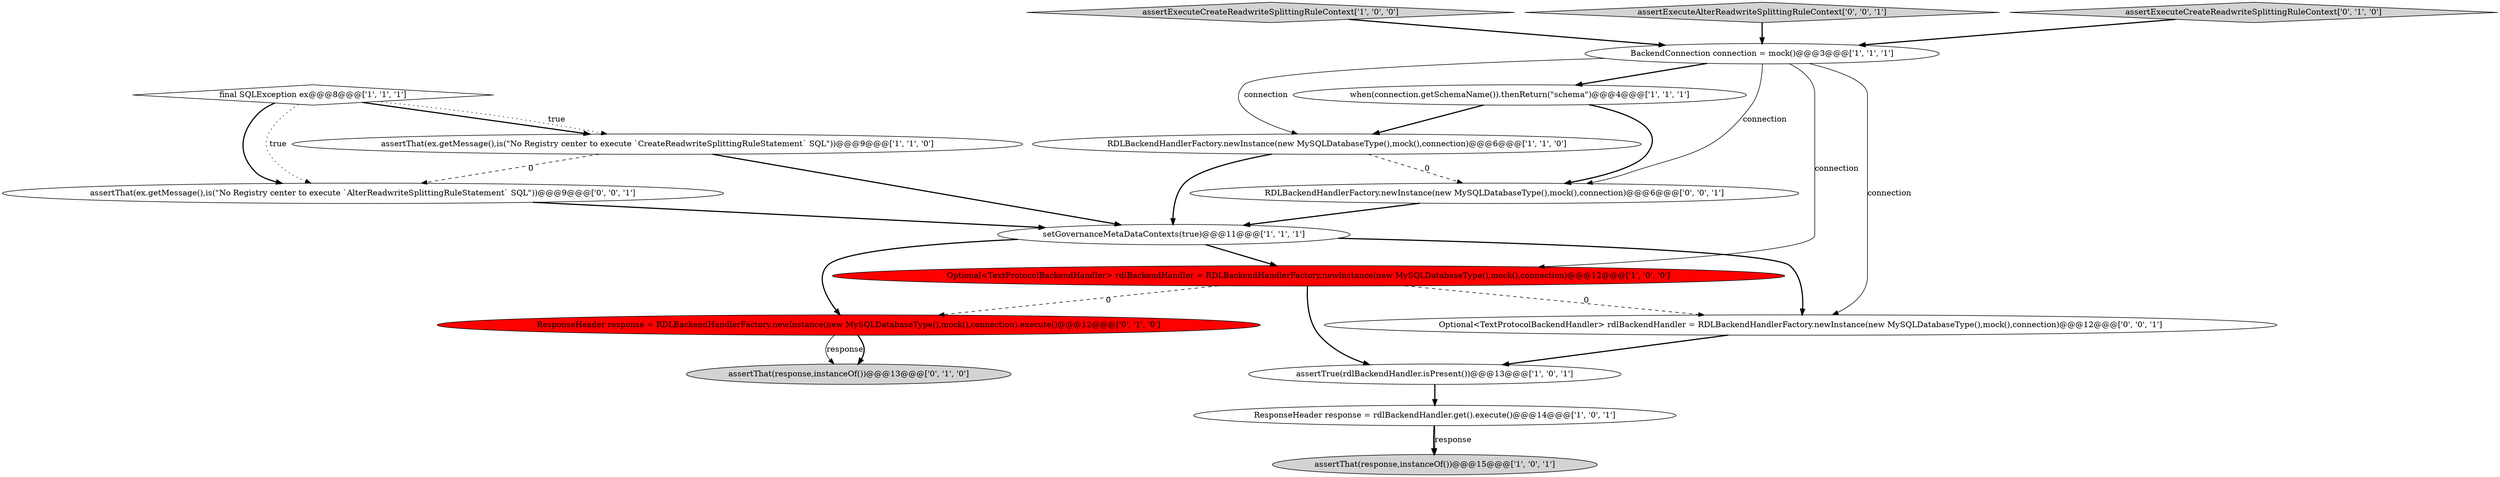 digraph {
8 [style = filled, label = "when(connection.getSchemaName()).thenReturn(\"schema\")@@@4@@@['1', '1', '1']", fillcolor = white, shape = ellipse image = "AAA0AAABBB1BBB"];
1 [style = filled, label = "assertThat(response,instanceOf())@@@15@@@['1', '0', '1']", fillcolor = lightgray, shape = ellipse image = "AAA0AAABBB1BBB"];
15 [style = filled, label = "assertThat(ex.getMessage(),is(\"No Registry center to execute `AlterReadwriteSplittingRuleStatement` SQL\"))@@@9@@@['0', '0', '1']", fillcolor = white, shape = ellipse image = "AAA0AAABBB3BBB"];
4 [style = filled, label = "ResponseHeader response = rdlBackendHandler.get().execute()@@@14@@@['1', '0', '1']", fillcolor = white, shape = ellipse image = "AAA0AAABBB1BBB"];
3 [style = filled, label = "final SQLException ex@@@8@@@['1', '1', '1']", fillcolor = white, shape = diamond image = "AAA0AAABBB1BBB"];
2 [style = filled, label = "assertExecuteCreateReadwriteSplittingRuleContext['1', '0', '0']", fillcolor = lightgray, shape = diamond image = "AAA0AAABBB1BBB"];
10 [style = filled, label = "assertTrue(rdlBackendHandler.isPresent())@@@13@@@['1', '0', '1']", fillcolor = white, shape = ellipse image = "AAA0AAABBB1BBB"];
11 [style = filled, label = "ResponseHeader response = RDLBackendHandlerFactory.newInstance(new MySQLDatabaseType(),mock(),connection).execute()@@@12@@@['0', '1', '0']", fillcolor = red, shape = ellipse image = "AAA1AAABBB2BBB"];
14 [style = filled, label = "assertExecuteAlterReadwriteSplittingRuleContext['0', '0', '1']", fillcolor = lightgray, shape = diamond image = "AAA0AAABBB3BBB"];
16 [style = filled, label = "Optional<TextProtocolBackendHandler> rdlBackendHandler = RDLBackendHandlerFactory.newInstance(new MySQLDatabaseType(),mock(),connection)@@@12@@@['0', '0', '1']", fillcolor = white, shape = ellipse image = "AAA0AAABBB3BBB"];
17 [style = filled, label = "RDLBackendHandlerFactory.newInstance(new MySQLDatabaseType(),mock(),connection)@@@6@@@['0', '0', '1']", fillcolor = white, shape = ellipse image = "AAA0AAABBB3BBB"];
6 [style = filled, label = "setGovernanceMetaDataContexts(true)@@@11@@@['1', '1', '1']", fillcolor = white, shape = ellipse image = "AAA0AAABBB1BBB"];
12 [style = filled, label = "assertExecuteCreateReadwriteSplittingRuleContext['0', '1', '0']", fillcolor = lightgray, shape = diamond image = "AAA0AAABBB2BBB"];
0 [style = filled, label = "RDLBackendHandlerFactory.newInstance(new MySQLDatabaseType(),mock(),connection)@@@6@@@['1', '1', '0']", fillcolor = white, shape = ellipse image = "AAA0AAABBB1BBB"];
7 [style = filled, label = "BackendConnection connection = mock()@@@3@@@['1', '1', '1']", fillcolor = white, shape = ellipse image = "AAA0AAABBB1BBB"];
5 [style = filled, label = "assertThat(ex.getMessage(),is(\"No Registry center to execute `CreateReadwriteSplittingRuleStatement` SQL\"))@@@9@@@['1', '1', '0']", fillcolor = white, shape = ellipse image = "AAA0AAABBB1BBB"];
13 [style = filled, label = "assertThat(response,instanceOf())@@@13@@@['0', '1', '0']", fillcolor = lightgray, shape = ellipse image = "AAA0AAABBB2BBB"];
9 [style = filled, label = "Optional<TextProtocolBackendHandler> rdlBackendHandler = RDLBackendHandlerFactory.newInstance(new MySQLDatabaseType(),mock(),connection)@@@12@@@['1', '0', '0']", fillcolor = red, shape = ellipse image = "AAA1AAABBB1BBB"];
9->16 [style = dashed, label="0"];
17->6 [style = bold, label=""];
0->6 [style = bold, label=""];
16->10 [style = bold, label=""];
7->17 [style = solid, label="connection"];
15->6 [style = bold, label=""];
3->15 [style = bold, label=""];
9->10 [style = bold, label=""];
7->8 [style = bold, label=""];
0->17 [style = dashed, label="0"];
12->7 [style = bold, label=""];
14->7 [style = bold, label=""];
7->9 [style = solid, label="connection"];
8->0 [style = bold, label=""];
8->17 [style = bold, label=""];
7->16 [style = solid, label="connection"];
3->5 [style = bold, label=""];
3->5 [style = dotted, label="true"];
5->6 [style = bold, label=""];
11->13 [style = solid, label="response"];
6->16 [style = bold, label=""];
6->11 [style = bold, label=""];
3->15 [style = dotted, label="true"];
11->13 [style = bold, label=""];
7->0 [style = solid, label="connection"];
10->4 [style = bold, label=""];
9->11 [style = dashed, label="0"];
4->1 [style = bold, label=""];
2->7 [style = bold, label=""];
6->9 [style = bold, label=""];
5->15 [style = dashed, label="0"];
4->1 [style = solid, label="response"];
}
